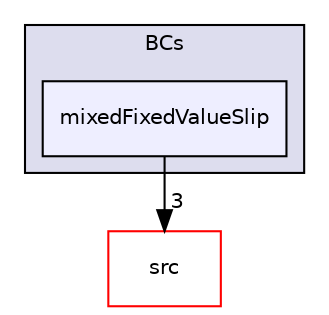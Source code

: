 digraph "applications/solvers/compressible/rhoCentralFoam/BCs/mixedFixedValueSlip" {
  bgcolor=transparent;
  compound=true
  node [ fontsize="10", fontname="Helvetica"];
  edge [ labelfontsize="10", labelfontname="Helvetica"];
  subgraph clusterdir_54c0031b8ef4373f0f738562c5f5a67d {
    graph [ bgcolor="#ddddee", pencolor="black", label="BCs" fontname="Helvetica", fontsize="10", URL="dir_54c0031b8ef4373f0f738562c5f5a67d.html"]
  dir_b87c14c52840e63400fdfd288892f0a6 [shape=box, label="mixedFixedValueSlip", style="filled", fillcolor="#eeeeff", pencolor="black", URL="dir_b87c14c52840e63400fdfd288892f0a6.html"];
  }
  dir_68267d1309a1af8e8297ef4c3efbcdba [shape=box label="src" color="red" URL="dir_68267d1309a1af8e8297ef4c3efbcdba.html"];
  dir_b87c14c52840e63400fdfd288892f0a6->dir_68267d1309a1af8e8297ef4c3efbcdba [headlabel="3", labeldistance=1.5 headhref="dir_000105_000737.html"];
}
